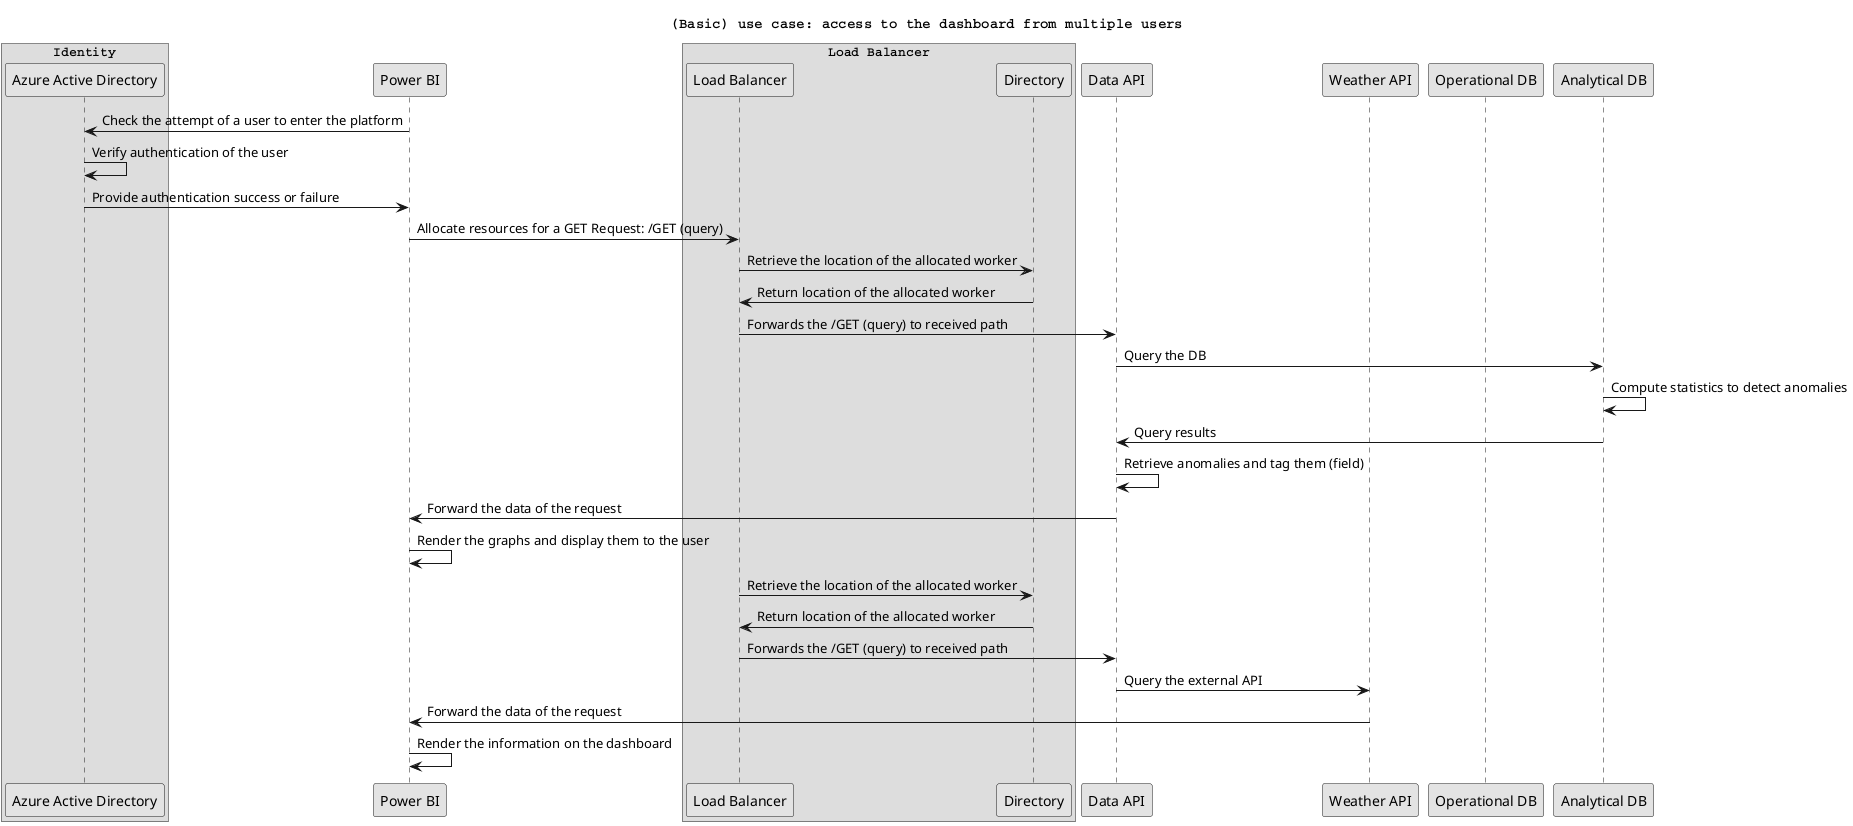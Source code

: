 @startuml
title (Basic) use case: access to the dashboard from multiple users

box "Identity"
participant "Azure Active Directory" as AAD
end box

participant "Power BI" as PBI

box "Load Balancer"
participant "Load Balancer" as LB
participant "Directory" as DIR
end box

participant "Data API​" as DAPI
participant "Weather API" as WAPI

participant "Operational DB" as ODB
participant "Analytical DB" as ADB

' Authentication in the meanwhile
PBI -> AAD: Check the attempt of a user to enter the platform
AAD -> AAD: Verify authentication of the user
AAD -> PBI: Provide authentication success or failure

' The dashboard attempts to query the data api service
PBI -> LB: Allocate resources for a GET Request: /GET (query)
LB -> DIR: Retrieve the location of the allocated worker
DIR -> LB: Return location of the allocated worker
LB -> DAPI: Forwards the /GET (query) to received path
DAPI -> ADB: Query the DB
ADB -> ADB: Compute statistics to detect anomalies
ADB -> DAPI: Query results
DAPI -> DAPI: Retrieve anomalies and tag them (field) 
DAPI -> PBI: Forward the data of the request
PBI -> PBI: Render the graphs and display them to the user

' The dashboard attempts to request the data from the 
' weather external API\
PBI -> LB: Allocate resources for a GET Request: /GET (query)
LB -> DIR: Retrieve the location of the allocated worker
DIR -> LB: Return location of the allocated worker
LB -> DAPI: Forwards the /GET (query) to received path
DAPI -> WAPI: Query the external API
WAPI -> PBI: Forward the data of the request
PBI -> PBI: Render the information on the dashboard

skinparam monochrome true
skinparam shadowing false
skinparam defaultFontName Courier
@enduml